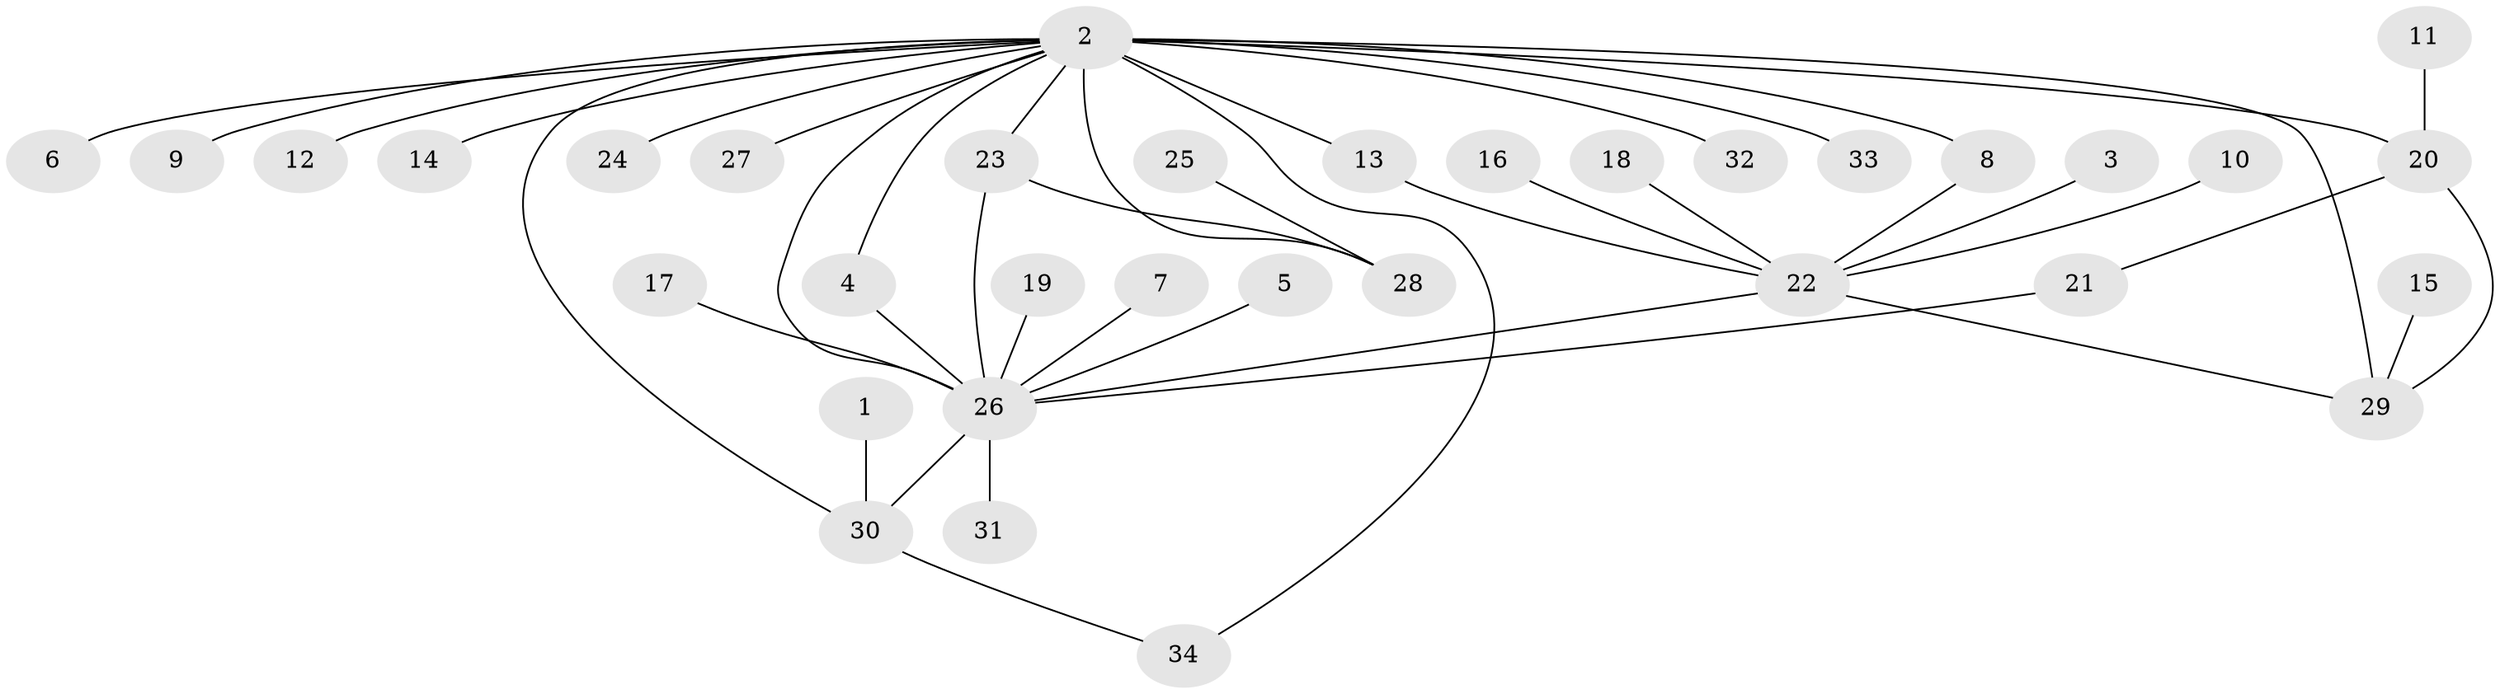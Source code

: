 // original degree distribution, {10: 0.014925373134328358, 21: 0.014925373134328358, 1: 0.5223880597014925, 7: 0.029850746268656716, 4: 0.07462686567164178, 11: 0.014925373134328358, 12: 0.014925373134328358, 2: 0.1791044776119403, 3: 0.13432835820895522}
// Generated by graph-tools (version 1.1) at 2025/25/03/09/25 03:25:56]
// undirected, 34 vertices, 43 edges
graph export_dot {
graph [start="1"]
  node [color=gray90,style=filled];
  1;
  2;
  3;
  4;
  5;
  6;
  7;
  8;
  9;
  10;
  11;
  12;
  13;
  14;
  15;
  16;
  17;
  18;
  19;
  20;
  21;
  22;
  23;
  24;
  25;
  26;
  27;
  28;
  29;
  30;
  31;
  32;
  33;
  34;
  1 -- 30 [weight=1.0];
  2 -- 4 [weight=1.0];
  2 -- 6 [weight=1.0];
  2 -- 8 [weight=1.0];
  2 -- 9 [weight=1.0];
  2 -- 12 [weight=1.0];
  2 -- 13 [weight=1.0];
  2 -- 14 [weight=1.0];
  2 -- 20 [weight=2.0];
  2 -- 23 [weight=1.0];
  2 -- 24 [weight=1.0];
  2 -- 26 [weight=2.0];
  2 -- 27 [weight=1.0];
  2 -- 28 [weight=4.0];
  2 -- 29 [weight=1.0];
  2 -- 30 [weight=1.0];
  2 -- 32 [weight=1.0];
  2 -- 33 [weight=1.0];
  2 -- 34 [weight=1.0];
  3 -- 22 [weight=1.0];
  4 -- 26 [weight=1.0];
  5 -- 26 [weight=1.0];
  7 -- 26 [weight=1.0];
  8 -- 22 [weight=1.0];
  10 -- 22 [weight=1.0];
  11 -- 20 [weight=1.0];
  13 -- 22 [weight=1.0];
  15 -- 29 [weight=1.0];
  16 -- 22 [weight=1.0];
  17 -- 26 [weight=1.0];
  18 -- 22 [weight=1.0];
  19 -- 26 [weight=1.0];
  20 -- 21 [weight=1.0];
  20 -- 29 [weight=1.0];
  21 -- 26 [weight=1.0];
  22 -- 26 [weight=1.0];
  22 -- 29 [weight=1.0];
  23 -- 26 [weight=1.0];
  23 -- 28 [weight=2.0];
  25 -- 28 [weight=1.0];
  26 -- 30 [weight=1.0];
  26 -- 31 [weight=1.0];
  30 -- 34 [weight=1.0];
}
